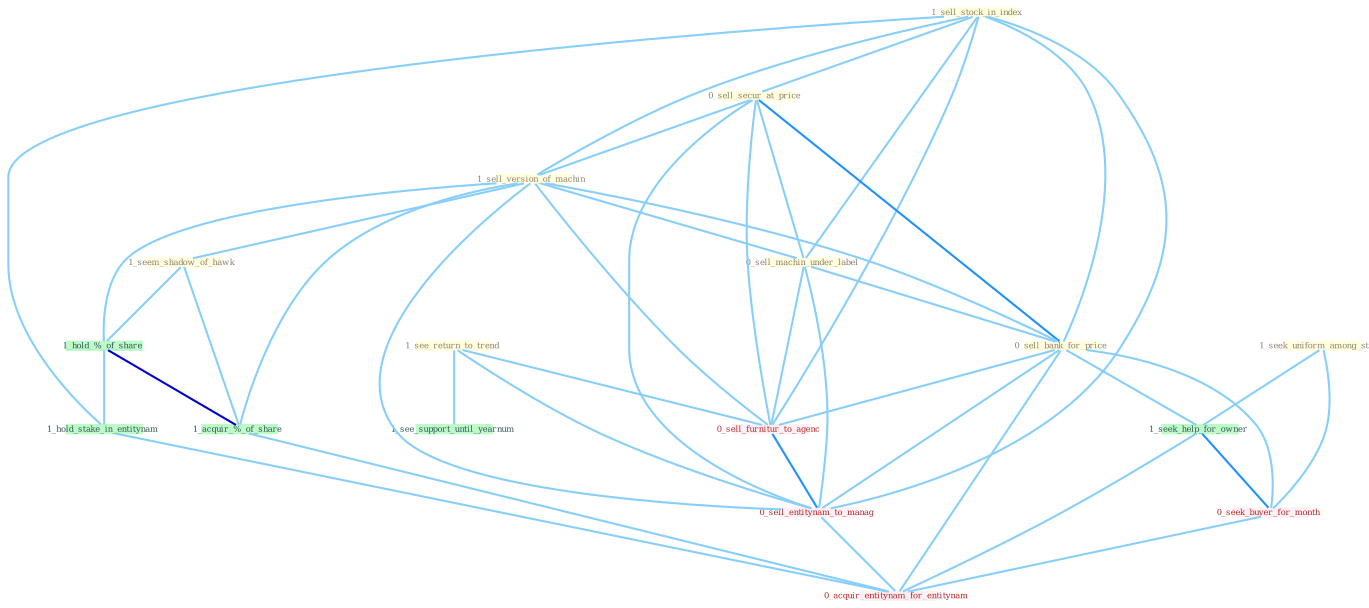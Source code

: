 Graph G{ 
    node
    [shape=polygon,style=filled,width=.5,height=.06,color="#BDFCC9",fixedsize=true,fontsize=4,
    fontcolor="#2f4f4f"];
    {node
    [color="#ffffe0", fontcolor="#8b7d6b"] "1_sell_stock_in_index " "1_see_return_to_trend " "0_sell_secur_at_price " "1_sell_version_of_machin " "0_sell_machin_under_label " "1_seek_uniform_among_state " "1_seem_shadow_of_hawk " "0_sell_bank_for_price "}
{node [color="#fff0f5", fontcolor="#b22222"] "0_seek_buyer_for_month " "0_sell_furnitur_to_agenc " "0_sell_entitynam_to_manag " "0_acquir_entitynam_for_entitynam "}
edge [color="#B0E2FF"];

	"1_sell_stock_in_index " -- "0_sell_secur_at_price " [w="1", color="#87cefa" ];
	"1_sell_stock_in_index " -- "1_sell_version_of_machin " [w="1", color="#87cefa" ];
	"1_sell_stock_in_index " -- "0_sell_machin_under_label " [w="1", color="#87cefa" ];
	"1_sell_stock_in_index " -- "0_sell_bank_for_price " [w="1", color="#87cefa" ];
	"1_sell_stock_in_index " -- "1_hold_stake_in_entitynam " [w="1", color="#87cefa" ];
	"1_sell_stock_in_index " -- "0_sell_furnitur_to_agenc " [w="1", color="#87cefa" ];
	"1_sell_stock_in_index " -- "0_sell_entitynam_to_manag " [w="1", color="#87cefa" ];
	"1_see_return_to_trend " -- "1_see_support_until_yearnum " [w="1", color="#87cefa" ];
	"1_see_return_to_trend " -- "0_sell_furnitur_to_agenc " [w="1", color="#87cefa" ];
	"1_see_return_to_trend " -- "0_sell_entitynam_to_manag " [w="1", color="#87cefa" ];
	"0_sell_secur_at_price " -- "1_sell_version_of_machin " [w="1", color="#87cefa" ];
	"0_sell_secur_at_price " -- "0_sell_machin_under_label " [w="1", color="#87cefa" ];
	"0_sell_secur_at_price " -- "0_sell_bank_for_price " [w="2", color="#1e90ff" , len=0.8];
	"0_sell_secur_at_price " -- "0_sell_furnitur_to_agenc " [w="1", color="#87cefa" ];
	"0_sell_secur_at_price " -- "0_sell_entitynam_to_manag " [w="1", color="#87cefa" ];
	"1_sell_version_of_machin " -- "0_sell_machin_under_label " [w="1", color="#87cefa" ];
	"1_sell_version_of_machin " -- "1_seem_shadow_of_hawk " [w="1", color="#87cefa" ];
	"1_sell_version_of_machin " -- "0_sell_bank_for_price " [w="1", color="#87cefa" ];
	"1_sell_version_of_machin " -- "1_hold_%_of_share " [w="1", color="#87cefa" ];
	"1_sell_version_of_machin " -- "1_acquir_%_of_share " [w="1", color="#87cefa" ];
	"1_sell_version_of_machin " -- "0_sell_furnitur_to_agenc " [w="1", color="#87cefa" ];
	"1_sell_version_of_machin " -- "0_sell_entitynam_to_manag " [w="1", color="#87cefa" ];
	"0_sell_machin_under_label " -- "0_sell_bank_for_price " [w="1", color="#87cefa" ];
	"0_sell_machin_under_label " -- "0_sell_furnitur_to_agenc " [w="1", color="#87cefa" ];
	"0_sell_machin_under_label " -- "0_sell_entitynam_to_manag " [w="1", color="#87cefa" ];
	"1_seek_uniform_among_state " -- "1_seek_help_for_owner " [w="1", color="#87cefa" ];
	"1_seek_uniform_among_state " -- "0_seek_buyer_for_month " [w="1", color="#87cefa" ];
	"1_seem_shadow_of_hawk " -- "1_hold_%_of_share " [w="1", color="#87cefa" ];
	"1_seem_shadow_of_hawk " -- "1_acquir_%_of_share " [w="1", color="#87cefa" ];
	"0_sell_bank_for_price " -- "1_seek_help_for_owner " [w="1", color="#87cefa" ];
	"0_sell_bank_for_price " -- "0_seek_buyer_for_month " [w="1", color="#87cefa" ];
	"0_sell_bank_for_price " -- "0_sell_furnitur_to_agenc " [w="1", color="#87cefa" ];
	"0_sell_bank_for_price " -- "0_sell_entitynam_to_manag " [w="1", color="#87cefa" ];
	"0_sell_bank_for_price " -- "0_acquir_entitynam_for_entitynam " [w="1", color="#87cefa" ];
	"1_hold_%_of_share " -- "1_hold_stake_in_entitynam " [w="1", color="#87cefa" ];
	"1_hold_%_of_share " -- "1_acquir_%_of_share " [w="3", color="#0000cd" , len=0.6];
	"1_hold_stake_in_entitynam " -- "0_acquir_entitynam_for_entitynam " [w="1", color="#87cefa" ];
	"1_seek_help_for_owner " -- "0_seek_buyer_for_month " [w="2", color="#1e90ff" , len=0.8];
	"1_seek_help_for_owner " -- "0_acquir_entitynam_for_entitynam " [w="1", color="#87cefa" ];
	"0_seek_buyer_for_month " -- "0_acquir_entitynam_for_entitynam " [w="1", color="#87cefa" ];
	"1_acquir_%_of_share " -- "0_acquir_entitynam_for_entitynam " [w="1", color="#87cefa" ];
	"0_sell_furnitur_to_agenc " -- "0_sell_entitynam_to_manag " [w="2", color="#1e90ff" , len=0.8];
	"0_sell_entitynam_to_manag " -- "0_acquir_entitynam_for_entitynam " [w="1", color="#87cefa" ];
}